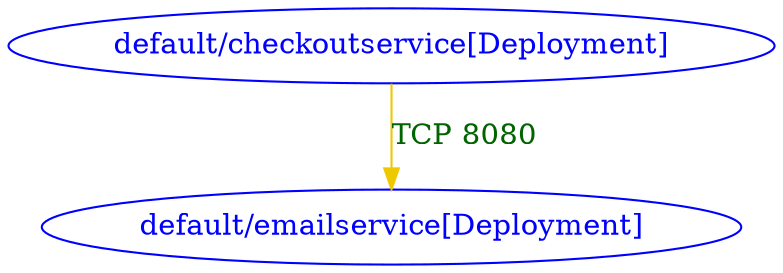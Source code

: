 digraph {
	"default/checkoutservice[Deployment]" [label="default/checkoutservice[Deployment]" color="blue" fontcolor="blue"]
	"default/emailservice[Deployment]" [label="default/emailservice[Deployment]" color="blue" fontcolor="blue"]
	"default/checkoutservice[Deployment]" -> "default/emailservice[Deployment]" [label="TCP 8080" color="gold2" fontcolor="darkgreen"]
}